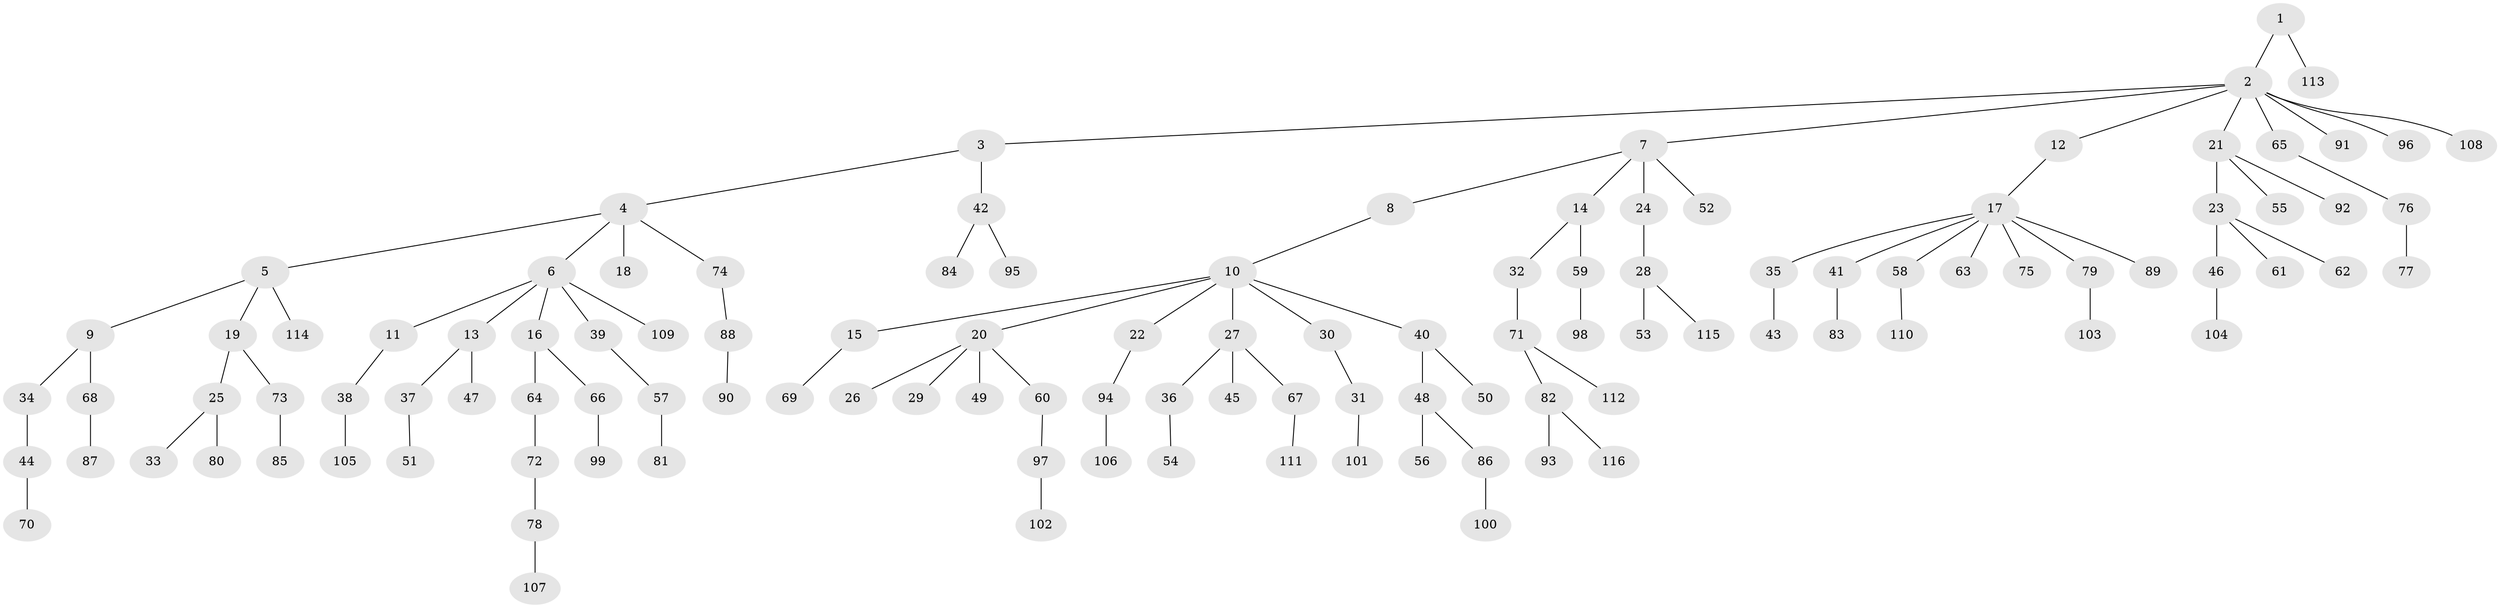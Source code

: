 // Generated by graph-tools (version 1.1) at 2025/11/02/27/25 16:11:26]
// undirected, 116 vertices, 115 edges
graph export_dot {
graph [start="1"]
  node [color=gray90,style=filled];
  1;
  2;
  3;
  4;
  5;
  6;
  7;
  8;
  9;
  10;
  11;
  12;
  13;
  14;
  15;
  16;
  17;
  18;
  19;
  20;
  21;
  22;
  23;
  24;
  25;
  26;
  27;
  28;
  29;
  30;
  31;
  32;
  33;
  34;
  35;
  36;
  37;
  38;
  39;
  40;
  41;
  42;
  43;
  44;
  45;
  46;
  47;
  48;
  49;
  50;
  51;
  52;
  53;
  54;
  55;
  56;
  57;
  58;
  59;
  60;
  61;
  62;
  63;
  64;
  65;
  66;
  67;
  68;
  69;
  70;
  71;
  72;
  73;
  74;
  75;
  76;
  77;
  78;
  79;
  80;
  81;
  82;
  83;
  84;
  85;
  86;
  87;
  88;
  89;
  90;
  91;
  92;
  93;
  94;
  95;
  96;
  97;
  98;
  99;
  100;
  101;
  102;
  103;
  104;
  105;
  106;
  107;
  108;
  109;
  110;
  111;
  112;
  113;
  114;
  115;
  116;
  1 -- 2;
  1 -- 113;
  2 -- 3;
  2 -- 7;
  2 -- 12;
  2 -- 21;
  2 -- 65;
  2 -- 91;
  2 -- 96;
  2 -- 108;
  3 -- 4;
  3 -- 42;
  4 -- 5;
  4 -- 6;
  4 -- 18;
  4 -- 74;
  5 -- 9;
  5 -- 19;
  5 -- 114;
  6 -- 11;
  6 -- 13;
  6 -- 16;
  6 -- 39;
  6 -- 109;
  7 -- 8;
  7 -- 14;
  7 -- 24;
  7 -- 52;
  8 -- 10;
  9 -- 34;
  9 -- 68;
  10 -- 15;
  10 -- 20;
  10 -- 22;
  10 -- 27;
  10 -- 30;
  10 -- 40;
  11 -- 38;
  12 -- 17;
  13 -- 37;
  13 -- 47;
  14 -- 32;
  14 -- 59;
  15 -- 69;
  16 -- 64;
  16 -- 66;
  17 -- 35;
  17 -- 41;
  17 -- 58;
  17 -- 63;
  17 -- 75;
  17 -- 79;
  17 -- 89;
  19 -- 25;
  19 -- 73;
  20 -- 26;
  20 -- 29;
  20 -- 49;
  20 -- 60;
  21 -- 23;
  21 -- 55;
  21 -- 92;
  22 -- 94;
  23 -- 46;
  23 -- 61;
  23 -- 62;
  24 -- 28;
  25 -- 33;
  25 -- 80;
  27 -- 36;
  27 -- 45;
  27 -- 67;
  28 -- 53;
  28 -- 115;
  30 -- 31;
  31 -- 101;
  32 -- 71;
  34 -- 44;
  35 -- 43;
  36 -- 54;
  37 -- 51;
  38 -- 105;
  39 -- 57;
  40 -- 48;
  40 -- 50;
  41 -- 83;
  42 -- 84;
  42 -- 95;
  44 -- 70;
  46 -- 104;
  48 -- 56;
  48 -- 86;
  57 -- 81;
  58 -- 110;
  59 -- 98;
  60 -- 97;
  64 -- 72;
  65 -- 76;
  66 -- 99;
  67 -- 111;
  68 -- 87;
  71 -- 82;
  71 -- 112;
  72 -- 78;
  73 -- 85;
  74 -- 88;
  76 -- 77;
  78 -- 107;
  79 -- 103;
  82 -- 93;
  82 -- 116;
  86 -- 100;
  88 -- 90;
  94 -- 106;
  97 -- 102;
}

